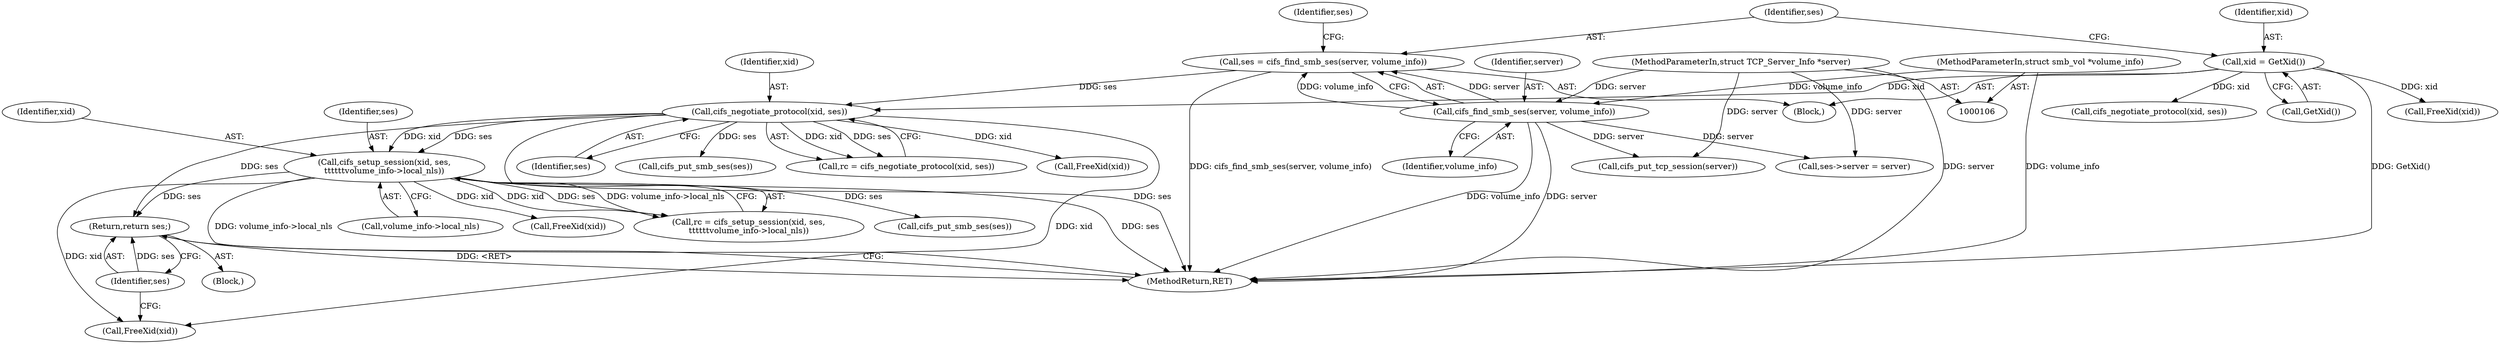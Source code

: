 digraph "0_linux_4ff67b720c02c36e54d55b88c2931879b7db1cd2_0@pointer" {
"1000199" [label="(Return,return ses;)"];
"1000200" [label="(Identifier,ses)"];
"1000171" [label="(Call,cifs_setup_session(xid, ses,\n\t\t\t\t\t\tvolume_info->local_nls))"];
"1000143" [label="(Call,cifs_negotiate_protocol(xid, ses))"];
"1000117" [label="(Call,xid = GetXid())"];
"1000120" [label="(Call,ses = cifs_find_smb_ses(server, volume_info))"];
"1000122" [label="(Call,cifs_find_smb_ses(server, volume_info))"];
"1000107" [label="(MethodParameterIn,struct TCP_Server_Info *server)"];
"1000108" [label="(MethodParameterIn,struct smb_vol *volume_info)"];
"1000390" [label="(MethodReturn,RET)"];
"1000123" [label="(Identifier,server)"];
"1000127" [label="(Block,)"];
"1000107" [label="(MethodParameterIn,struct TCP_Server_Info *server)"];
"1000121" [label="(Identifier,ses)"];
"1000174" [label="(Call,volume_info->local_nls)"];
"1000385" [label="(Call,FreeXid(xid))"];
"1000187" [label="(Call,FreeXid(xid))"];
"1000144" [label="(Identifier,xid)"];
"1000212" [label="(Call,ses->server = server)"];
"1000126" [label="(Identifier,ses)"];
"1000200" [label="(Identifier,ses)"];
"1000199" [label="(Return,return ses;)"];
"1000124" [label="(Identifier,volume_info)"];
"1000109" [label="(Block,)"];
"1000169" [label="(Call,rc = cifs_setup_session(xid, ses,\n\t\t\t\t\t\tvolume_info->local_nls))"];
"1000185" [label="(Call,cifs_put_smb_ses(ses))"];
"1000341" [label="(Call,cifs_negotiate_protocol(xid, ses))"];
"1000117" [label="(Call,xid = GetXid())"];
"1000119" [label="(Call,GetXid())"];
"1000134" [label="(Call,cifs_put_tcp_session(server))"];
"1000118" [label="(Identifier,xid)"];
"1000108" [label="(MethodParameterIn,struct smb_vol *volume_info)"];
"1000172" [label="(Identifier,xid)"];
"1000141" [label="(Call,rc = cifs_negotiate_protocol(xid, ses))"];
"1000171" [label="(Call,cifs_setup_session(xid, ses,\n\t\t\t\t\t\tvolume_info->local_nls))"];
"1000120" [label="(Call,ses = cifs_find_smb_ses(server, volume_info))"];
"1000173" [label="(Identifier,ses)"];
"1000143" [label="(Call,cifs_negotiate_protocol(xid, ses))"];
"1000122" [label="(Call,cifs_find_smb_ses(server, volume_info))"];
"1000156" [label="(Call,FreeXid(xid))"];
"1000145" [label="(Identifier,ses)"];
"1000197" [label="(Call,FreeXid(xid))"];
"1000154" [label="(Call,cifs_put_smb_ses(ses))"];
"1000199" -> "1000127"  [label="AST: "];
"1000199" -> "1000200"  [label="CFG: "];
"1000200" -> "1000199"  [label="AST: "];
"1000390" -> "1000199"  [label="CFG: "];
"1000199" -> "1000390"  [label="DDG: <RET>"];
"1000200" -> "1000199"  [label="DDG: ses"];
"1000171" -> "1000199"  [label="DDG: ses"];
"1000143" -> "1000199"  [label="DDG: ses"];
"1000200" -> "1000197"  [label="CFG: "];
"1000171" -> "1000169"  [label="AST: "];
"1000171" -> "1000174"  [label="CFG: "];
"1000172" -> "1000171"  [label="AST: "];
"1000173" -> "1000171"  [label="AST: "];
"1000174" -> "1000171"  [label="AST: "];
"1000169" -> "1000171"  [label="CFG: "];
"1000171" -> "1000390"  [label="DDG: ses"];
"1000171" -> "1000390"  [label="DDG: volume_info->local_nls"];
"1000171" -> "1000169"  [label="DDG: xid"];
"1000171" -> "1000169"  [label="DDG: ses"];
"1000171" -> "1000169"  [label="DDG: volume_info->local_nls"];
"1000143" -> "1000171"  [label="DDG: xid"];
"1000143" -> "1000171"  [label="DDG: ses"];
"1000171" -> "1000185"  [label="DDG: ses"];
"1000171" -> "1000187"  [label="DDG: xid"];
"1000171" -> "1000197"  [label="DDG: xid"];
"1000143" -> "1000141"  [label="AST: "];
"1000143" -> "1000145"  [label="CFG: "];
"1000144" -> "1000143"  [label="AST: "];
"1000145" -> "1000143"  [label="AST: "];
"1000141" -> "1000143"  [label="CFG: "];
"1000143" -> "1000390"  [label="DDG: ses"];
"1000143" -> "1000141"  [label="DDG: xid"];
"1000143" -> "1000141"  [label="DDG: ses"];
"1000117" -> "1000143"  [label="DDG: xid"];
"1000120" -> "1000143"  [label="DDG: ses"];
"1000143" -> "1000154"  [label="DDG: ses"];
"1000143" -> "1000156"  [label="DDG: xid"];
"1000143" -> "1000197"  [label="DDG: xid"];
"1000117" -> "1000109"  [label="AST: "];
"1000117" -> "1000119"  [label="CFG: "];
"1000118" -> "1000117"  [label="AST: "];
"1000119" -> "1000117"  [label="AST: "];
"1000121" -> "1000117"  [label="CFG: "];
"1000117" -> "1000390"  [label="DDG: GetXid()"];
"1000117" -> "1000341"  [label="DDG: xid"];
"1000117" -> "1000385"  [label="DDG: xid"];
"1000120" -> "1000109"  [label="AST: "];
"1000120" -> "1000122"  [label="CFG: "];
"1000121" -> "1000120"  [label="AST: "];
"1000122" -> "1000120"  [label="AST: "];
"1000126" -> "1000120"  [label="CFG: "];
"1000120" -> "1000390"  [label="DDG: cifs_find_smb_ses(server, volume_info)"];
"1000122" -> "1000120"  [label="DDG: server"];
"1000122" -> "1000120"  [label="DDG: volume_info"];
"1000122" -> "1000124"  [label="CFG: "];
"1000123" -> "1000122"  [label="AST: "];
"1000124" -> "1000122"  [label="AST: "];
"1000122" -> "1000390"  [label="DDG: server"];
"1000122" -> "1000390"  [label="DDG: volume_info"];
"1000107" -> "1000122"  [label="DDG: server"];
"1000108" -> "1000122"  [label="DDG: volume_info"];
"1000122" -> "1000134"  [label="DDG: server"];
"1000122" -> "1000212"  [label="DDG: server"];
"1000107" -> "1000106"  [label="AST: "];
"1000107" -> "1000390"  [label="DDG: server"];
"1000107" -> "1000134"  [label="DDG: server"];
"1000107" -> "1000212"  [label="DDG: server"];
"1000108" -> "1000106"  [label="AST: "];
"1000108" -> "1000390"  [label="DDG: volume_info"];
}
